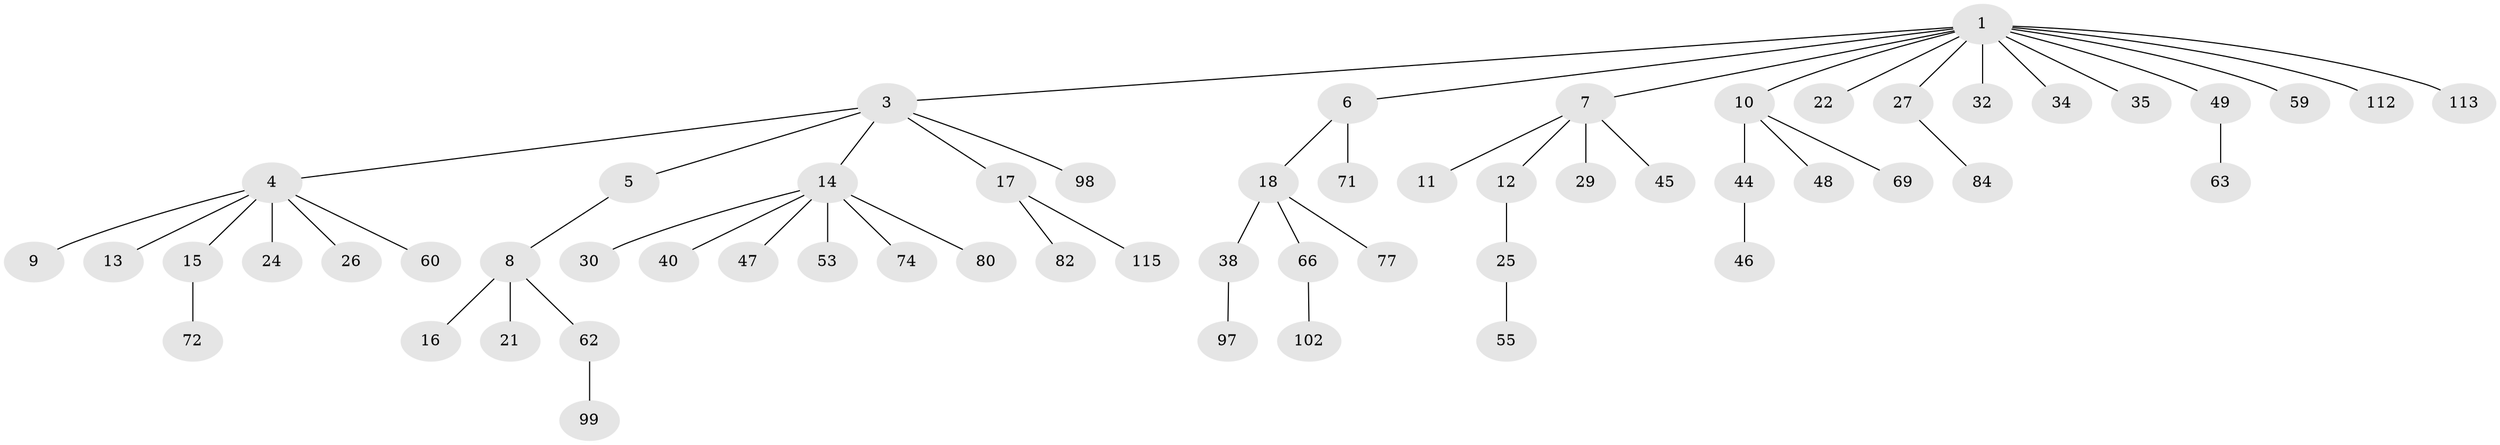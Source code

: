 // original degree distribution, {8: 0.02586206896551724, 7: 0.008620689655172414, 6: 0.017241379310344827, 4: 0.05172413793103448, 5: 0.008620689655172414, 1: 0.49137931034482757, 2: 0.31896551724137934, 3: 0.07758620689655173}
// Generated by graph-tools (version 1.1) at 2025/15/03/09/25 04:15:33]
// undirected, 58 vertices, 57 edges
graph export_dot {
graph [start="1"]
  node [color=gray90,style=filled];
  1 [super="+2"];
  3;
  4 [super="+41"];
  5 [super="+20+96"];
  6 [super="+36+109"];
  7;
  8;
  9;
  10 [super="+42"];
  11;
  12;
  13 [super="+68"];
  14 [super="+23+19+37+92+103+85"];
  15;
  16 [super="+70+39"];
  17 [super="+67+79+111+56"];
  18 [super="+43"];
  21;
  22 [super="+61+93"];
  24 [super="+28"];
  25 [super="+50"];
  26 [super="+33"];
  27 [super="+52+31"];
  29 [super="+64"];
  30 [super="+91"];
  32 [super="+54"];
  34 [super="+51"];
  35 [super="+95"];
  38 [super="+58"];
  40 [super="+100"];
  44;
  45 [super="+57"];
  46;
  47;
  48 [super="+81"];
  49 [super="+89"];
  53 [super="+65"];
  55;
  59;
  60;
  62 [super="+104+83"];
  63;
  66 [super="+78+76"];
  69;
  71;
  72;
  74 [super="+75"];
  77;
  80;
  82 [super="+101"];
  84;
  97;
  98;
  99;
  102;
  112;
  113;
  115;
  1 -- 3;
  1 -- 10;
  1 -- 22;
  1 -- 35;
  1 -- 49;
  1 -- 59;
  1 -- 112;
  1 -- 32;
  1 -- 34;
  1 -- 113;
  1 -- 6;
  1 -- 7;
  1 -- 27;
  3 -- 4;
  3 -- 5;
  3 -- 14;
  3 -- 17;
  3 -- 98;
  4 -- 9;
  4 -- 13;
  4 -- 15;
  4 -- 24;
  4 -- 26;
  4 -- 60;
  5 -- 8;
  6 -- 18;
  6 -- 71;
  7 -- 11;
  7 -- 12;
  7 -- 29;
  7 -- 45;
  8 -- 16;
  8 -- 21;
  8 -- 62;
  10 -- 48;
  10 -- 44;
  10 -- 69;
  12 -- 25;
  14 -- 40;
  14 -- 74;
  14 -- 80;
  14 -- 47;
  14 -- 30;
  14 -- 53;
  15 -- 72;
  17 -- 82;
  17 -- 115;
  18 -- 38;
  18 -- 77;
  18 -- 66;
  25 -- 55;
  27 -- 84;
  38 -- 97;
  44 -- 46;
  49 -- 63;
  62 -- 99;
  66 -- 102;
}
